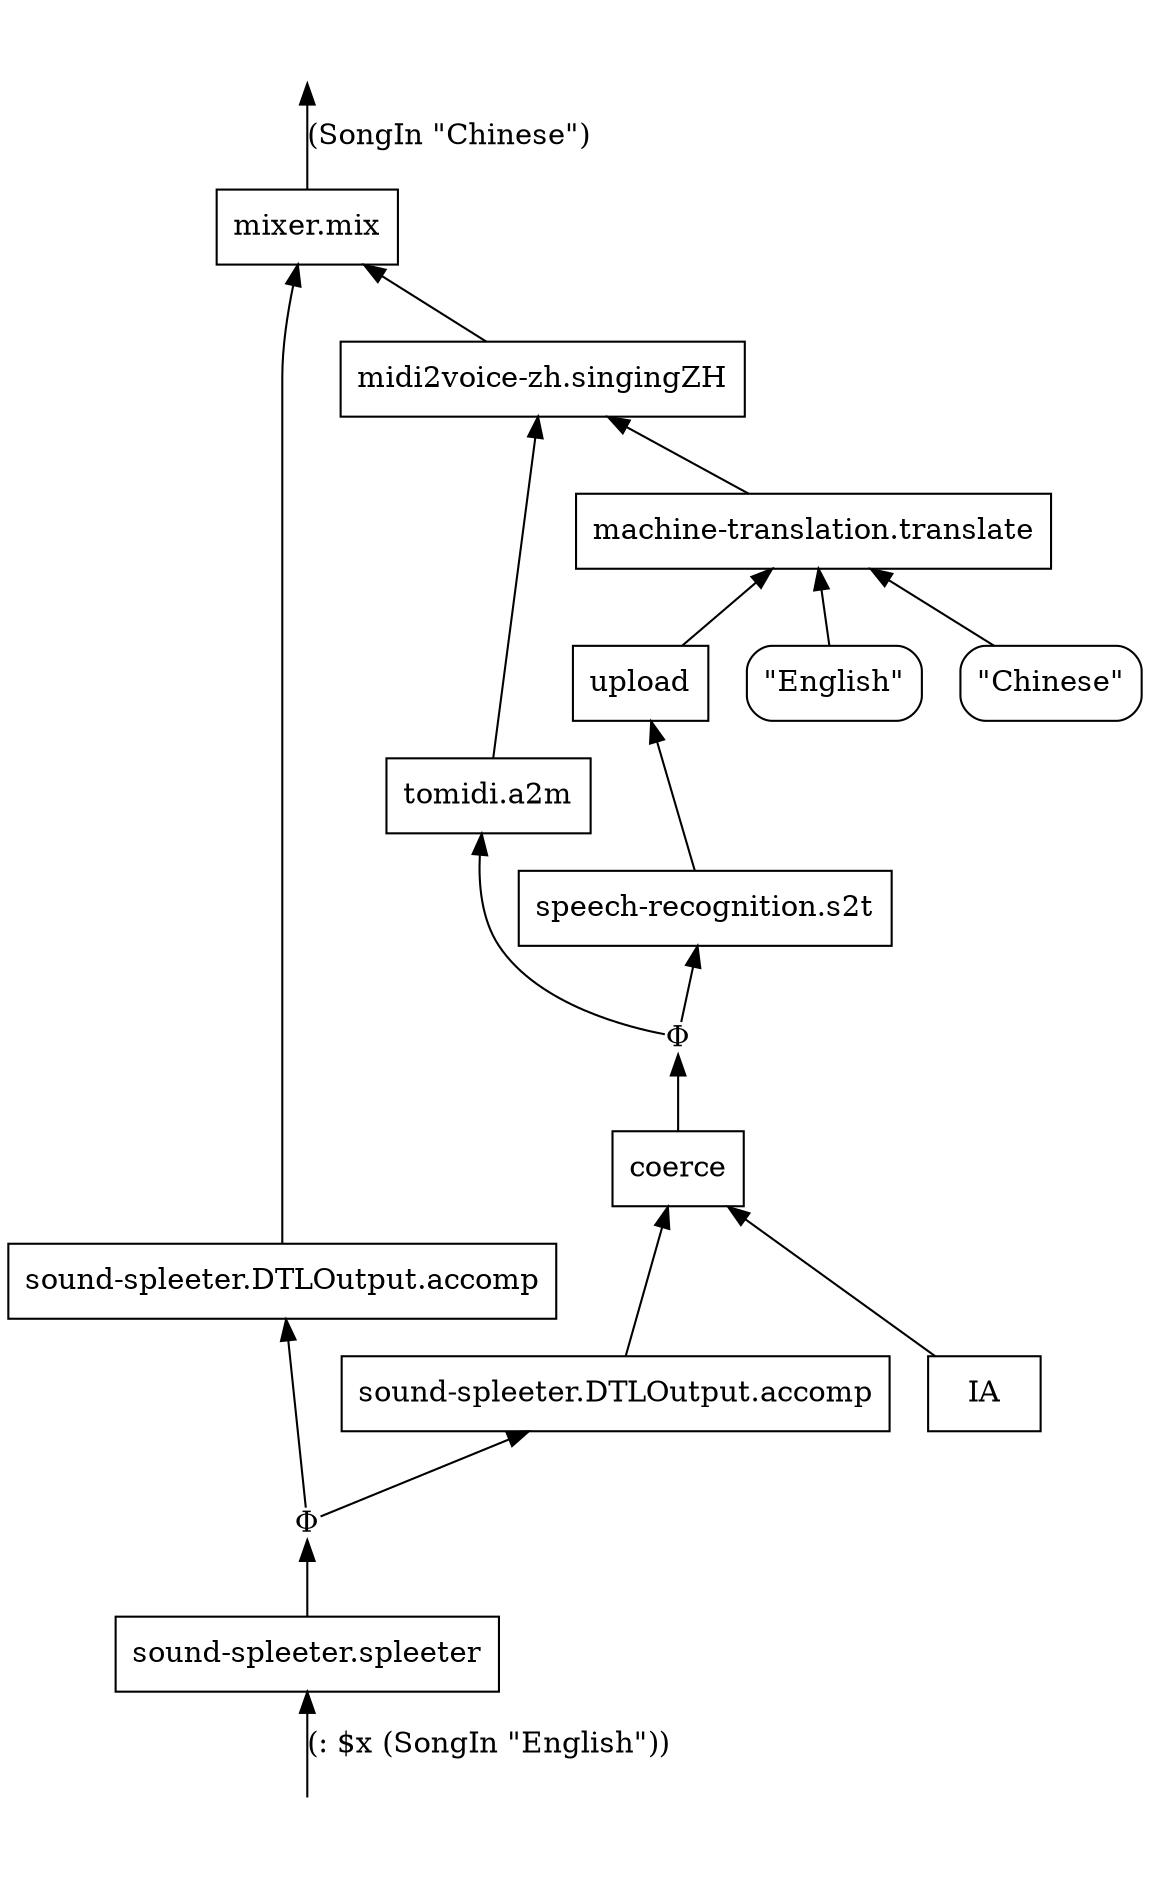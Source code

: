 digraph Flowchart {
rankdir=BT

"__IN__0" [label="", shape=none]
"__OUT__0" [label="", shape=none]
"Φ934747" [label="Φ", shape=plain]
"mixer.mix69269" [label="mixer.mix", shape=box]
"sound-spleeter.DTLOutput.accomp303971" [label="sound-spleeter.DTLOutput.accomp", shape=box]
"Φ378623" [label="Φ", shape=plain]
"midi2voice-zh.singingZH827831" [label="midi2voice-zh.singingZH", shape=box]
"machine-translation.translate726184" [label="machine-translation.translate", shape=box]
"English" [label="\"English\"", shape=box, style=rounded]
"Chinese" [label="\"Chinese\"", shape=box, style=rounded]
"upload850162" [label="upload", shape=box]
"speech-recognition.s2t53754" [label="speech-recognition.s2t", shape=box]
"tomidi.a2m716007" [label="tomidi.a2m", shape=box]
"coerce789482" [label="coerce", shape=box]
"IA173930" [label="IA", shape=box]
"sound-spleeter.DTLOutput.accomp580407" [label="sound-spleeter.DTLOutput.accomp", shape=box]
"sound-spleeter.spleeter507999" [label="sound-spleeter.spleeter", shape=box]

"__IN__0" -> "sound-spleeter.spleeter507999" [label="(: $x (SongIn \"English\"))"]
"mixer.mix69269" -> "__OUT__0" [label="(SongIn \"Chinese\")"]
"sound-spleeter.spleeter507999" -> "Φ934747" []
"Φ934747" -> "sound-spleeter.DTLOutput.accomp303971" []
"Φ934747" -> "sound-spleeter.DTLOutput.accomp580407" []
"sound-spleeter.DTLOutput.accomp303971" -> "mixer.mix69269" []
"midi2voice-zh.singingZH827831" -> "mixer.mix69269" []
"coerce789482" -> "Φ378623" []
"Φ378623" -> "speech-recognition.s2t53754" []
"Φ378623" -> "tomidi.a2m716007" []
"machine-translation.translate726184" -> "midi2voice-zh.singingZH827831" []
"tomidi.a2m716007" -> "midi2voice-zh.singingZH827831" []
"upload850162" -> "machine-translation.translate726184" []
"English" -> "machine-translation.translate726184" []
"Chinese" -> "machine-translation.translate726184" []
"speech-recognition.s2t53754" -> "upload850162" []
"sound-spleeter.DTLOutput.accomp580407" -> "coerce789482" []
"IA173930" -> "coerce789482" []
}
